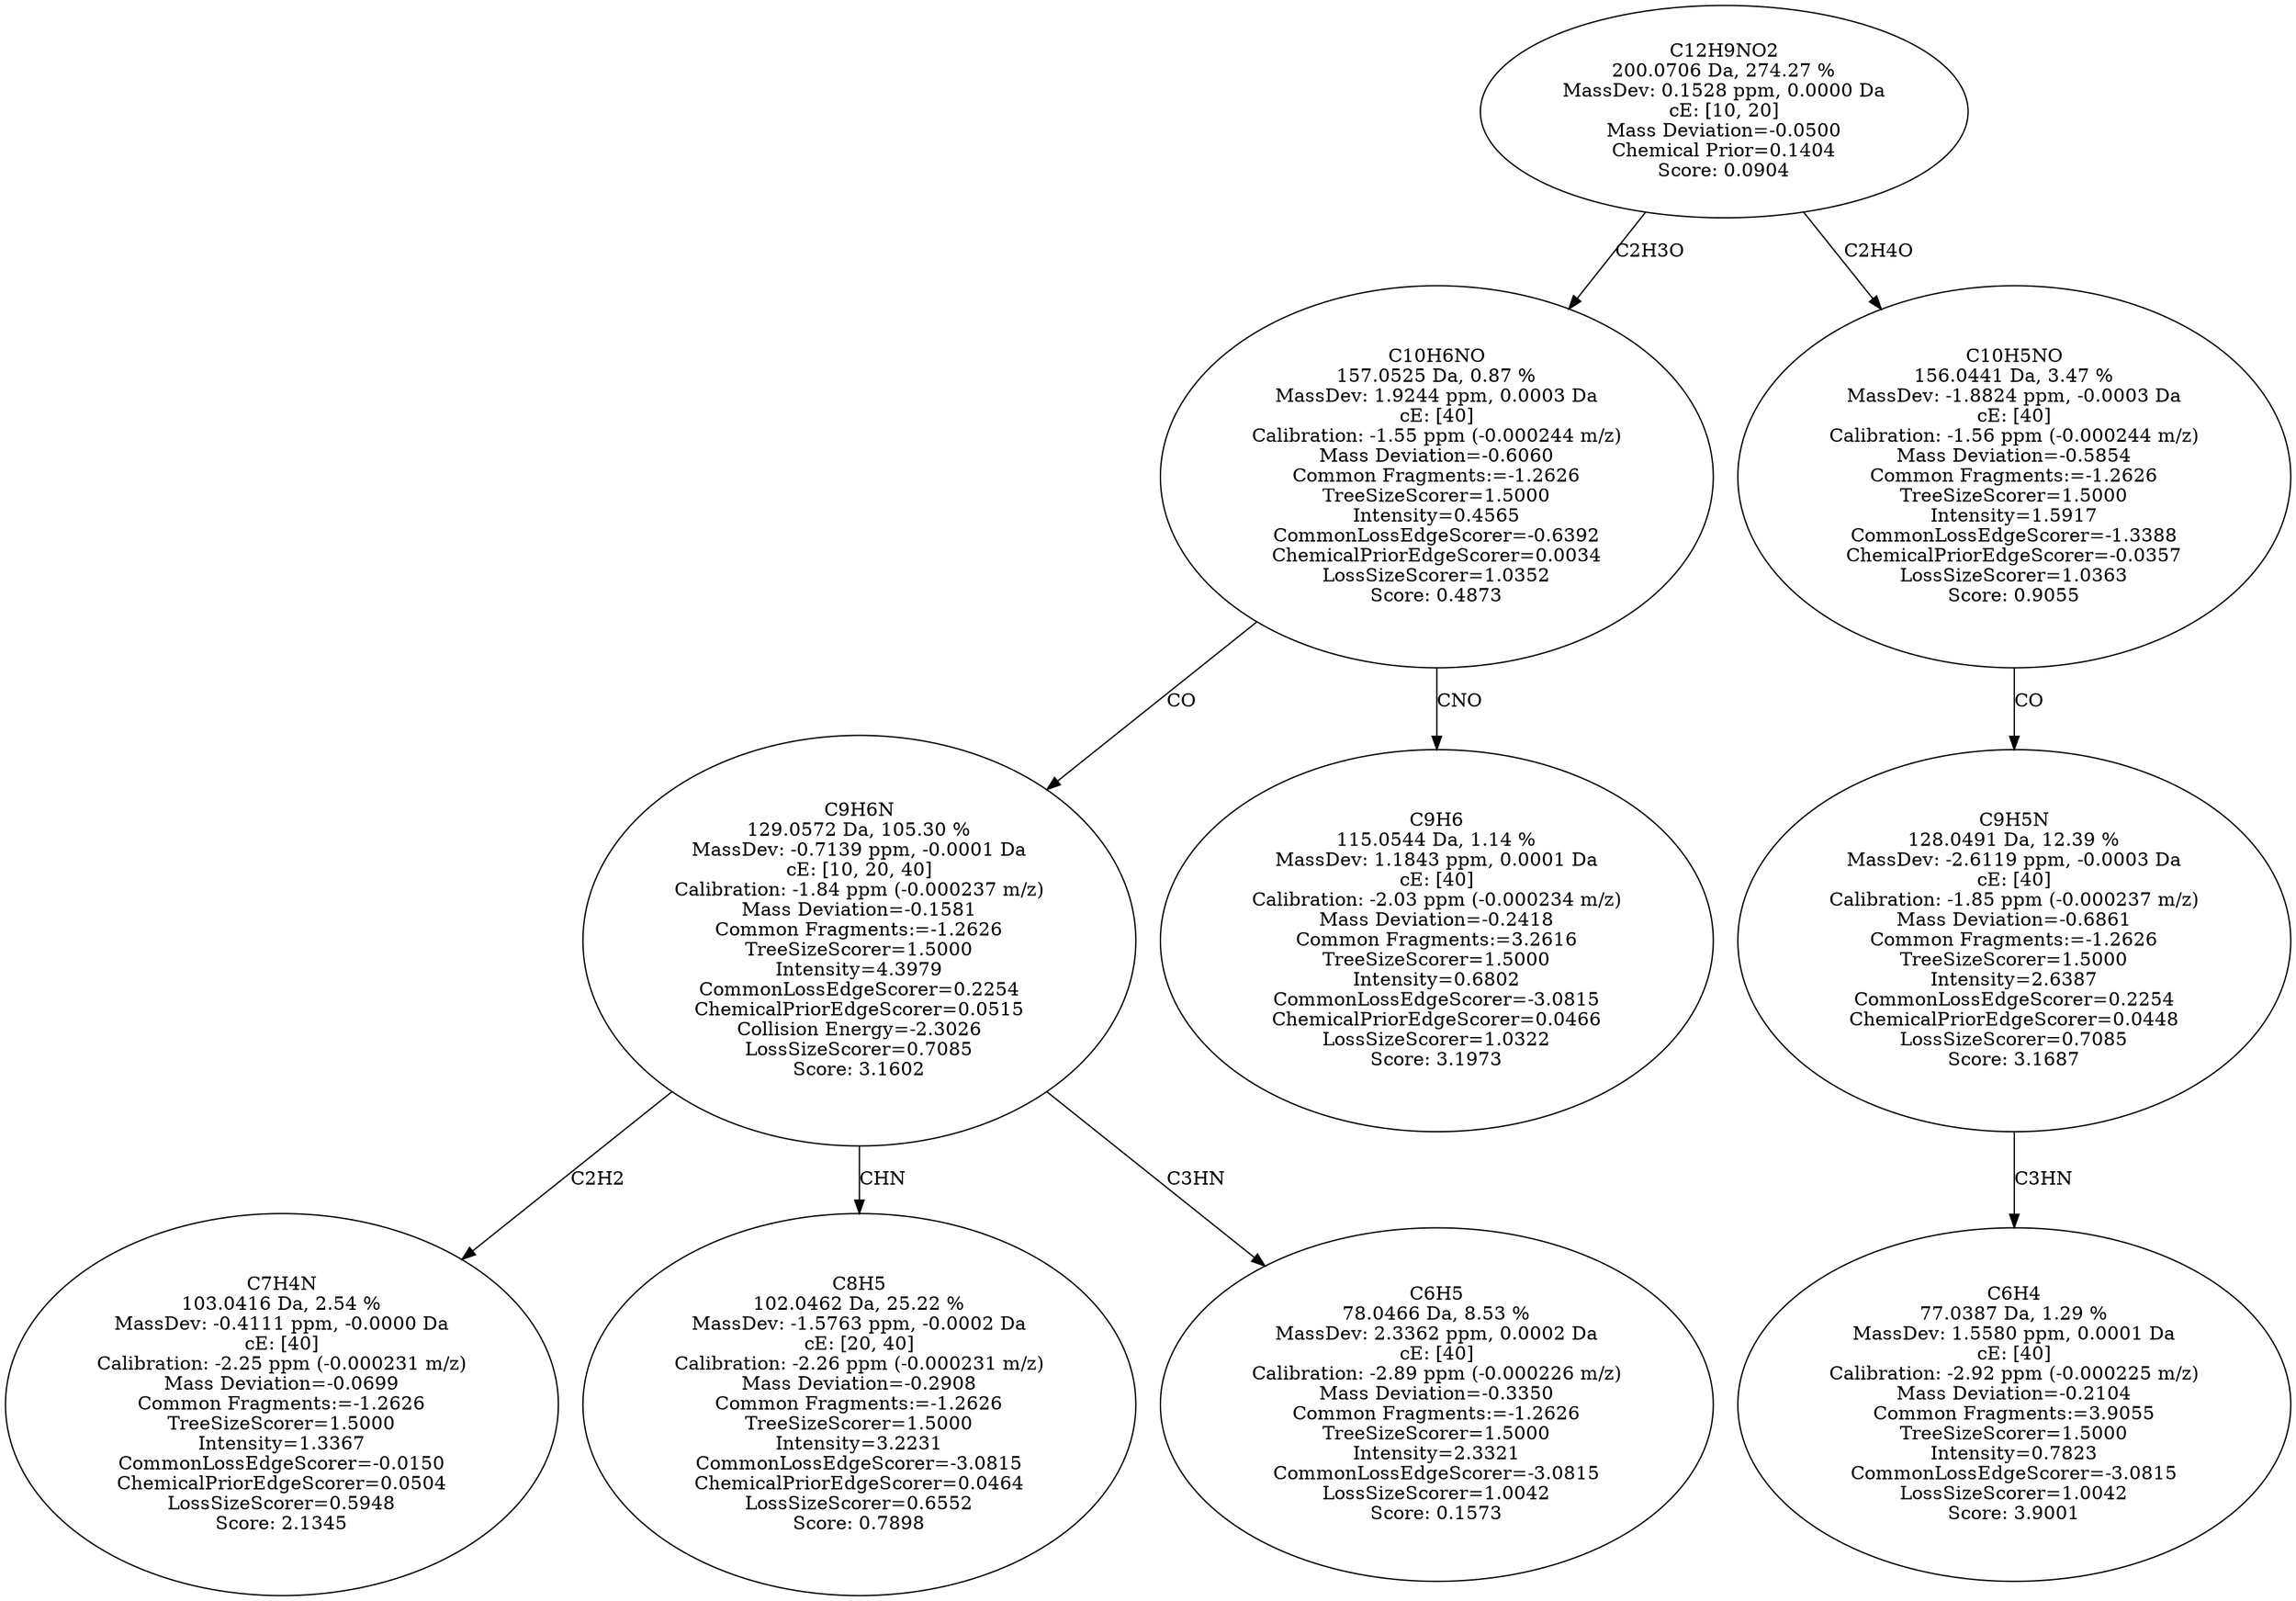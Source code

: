 strict digraph {
v1 [label="C7H4N\n103.0416 Da, 2.54 %\nMassDev: -0.4111 ppm, -0.0000 Da\ncE: [40]\nCalibration: -2.25 ppm (-0.000231 m/z)\nMass Deviation=-0.0699\nCommon Fragments:=-1.2626\nTreeSizeScorer=1.5000\nIntensity=1.3367\nCommonLossEdgeScorer=-0.0150\nChemicalPriorEdgeScorer=0.0504\nLossSizeScorer=0.5948\nScore: 2.1345"];
v2 [label="C8H5\n102.0462 Da, 25.22 %\nMassDev: -1.5763 ppm, -0.0002 Da\ncE: [20, 40]\nCalibration: -2.26 ppm (-0.000231 m/z)\nMass Deviation=-0.2908\nCommon Fragments:=-1.2626\nTreeSizeScorer=1.5000\nIntensity=3.2231\nCommonLossEdgeScorer=-3.0815\nChemicalPriorEdgeScorer=0.0464\nLossSizeScorer=0.6552\nScore: 0.7898"];
v3 [label="C6H5\n78.0466 Da, 8.53 %\nMassDev: 2.3362 ppm, 0.0002 Da\ncE: [40]\nCalibration: -2.89 ppm (-0.000226 m/z)\nMass Deviation=-0.3350\nCommon Fragments:=-1.2626\nTreeSizeScorer=1.5000\nIntensity=2.3321\nCommonLossEdgeScorer=-3.0815\nLossSizeScorer=1.0042\nScore: 0.1573"];
v4 [label="C9H6N\n129.0572 Da, 105.30 %\nMassDev: -0.7139 ppm, -0.0001 Da\ncE: [10, 20, 40]\nCalibration: -1.84 ppm (-0.000237 m/z)\nMass Deviation=-0.1581\nCommon Fragments:=-1.2626\nTreeSizeScorer=1.5000\nIntensity=4.3979\nCommonLossEdgeScorer=0.2254\nChemicalPriorEdgeScorer=0.0515\nCollision Energy=-2.3026\nLossSizeScorer=0.7085\nScore: 3.1602"];
v5 [label="C9H6\n115.0544 Da, 1.14 %\nMassDev: 1.1843 ppm, 0.0001 Da\ncE: [40]\nCalibration: -2.03 ppm (-0.000234 m/z)\nMass Deviation=-0.2418\nCommon Fragments:=3.2616\nTreeSizeScorer=1.5000\nIntensity=0.6802\nCommonLossEdgeScorer=-3.0815\nChemicalPriorEdgeScorer=0.0466\nLossSizeScorer=1.0322\nScore: 3.1973"];
v6 [label="C10H6NO\n157.0525 Da, 0.87 %\nMassDev: 1.9244 ppm, 0.0003 Da\ncE: [40]\nCalibration: -1.55 ppm (-0.000244 m/z)\nMass Deviation=-0.6060\nCommon Fragments:=-1.2626\nTreeSizeScorer=1.5000\nIntensity=0.4565\nCommonLossEdgeScorer=-0.6392\nChemicalPriorEdgeScorer=0.0034\nLossSizeScorer=1.0352\nScore: 0.4873"];
v7 [label="C6H4\n77.0387 Da, 1.29 %\nMassDev: 1.5580 ppm, 0.0001 Da\ncE: [40]\nCalibration: -2.92 ppm (-0.000225 m/z)\nMass Deviation=-0.2104\nCommon Fragments:=3.9055\nTreeSizeScorer=1.5000\nIntensity=0.7823\nCommonLossEdgeScorer=-3.0815\nLossSizeScorer=1.0042\nScore: 3.9001"];
v8 [label="C9H5N\n128.0491 Da, 12.39 %\nMassDev: -2.6119 ppm, -0.0003 Da\ncE: [40]\nCalibration: -1.85 ppm (-0.000237 m/z)\nMass Deviation=-0.6861\nCommon Fragments:=-1.2626\nTreeSizeScorer=1.5000\nIntensity=2.6387\nCommonLossEdgeScorer=0.2254\nChemicalPriorEdgeScorer=0.0448\nLossSizeScorer=0.7085\nScore: 3.1687"];
v9 [label="C10H5NO\n156.0441 Da, 3.47 %\nMassDev: -1.8824 ppm, -0.0003 Da\ncE: [40]\nCalibration: -1.56 ppm (-0.000244 m/z)\nMass Deviation=-0.5854\nCommon Fragments:=-1.2626\nTreeSizeScorer=1.5000\nIntensity=1.5917\nCommonLossEdgeScorer=-1.3388\nChemicalPriorEdgeScorer=-0.0357\nLossSizeScorer=1.0363\nScore: 0.9055"];
v10 [label="C12H9NO2\n200.0706 Da, 274.27 %\nMassDev: 0.1528 ppm, 0.0000 Da\ncE: [10, 20]\nMass Deviation=-0.0500\nChemical Prior=0.1404\nScore: 0.0904"];
v4 -> v1 [label="C2H2"];
v4 -> v2 [label="CHN"];
v4 -> v3 [label="C3HN"];
v6 -> v4 [label="CO"];
v6 -> v5 [label="CNO"];
v10 -> v6 [label="C2H3O"];
v8 -> v7 [label="C3HN"];
v9 -> v8 [label="CO"];
v10 -> v9 [label="C2H4O"];
}